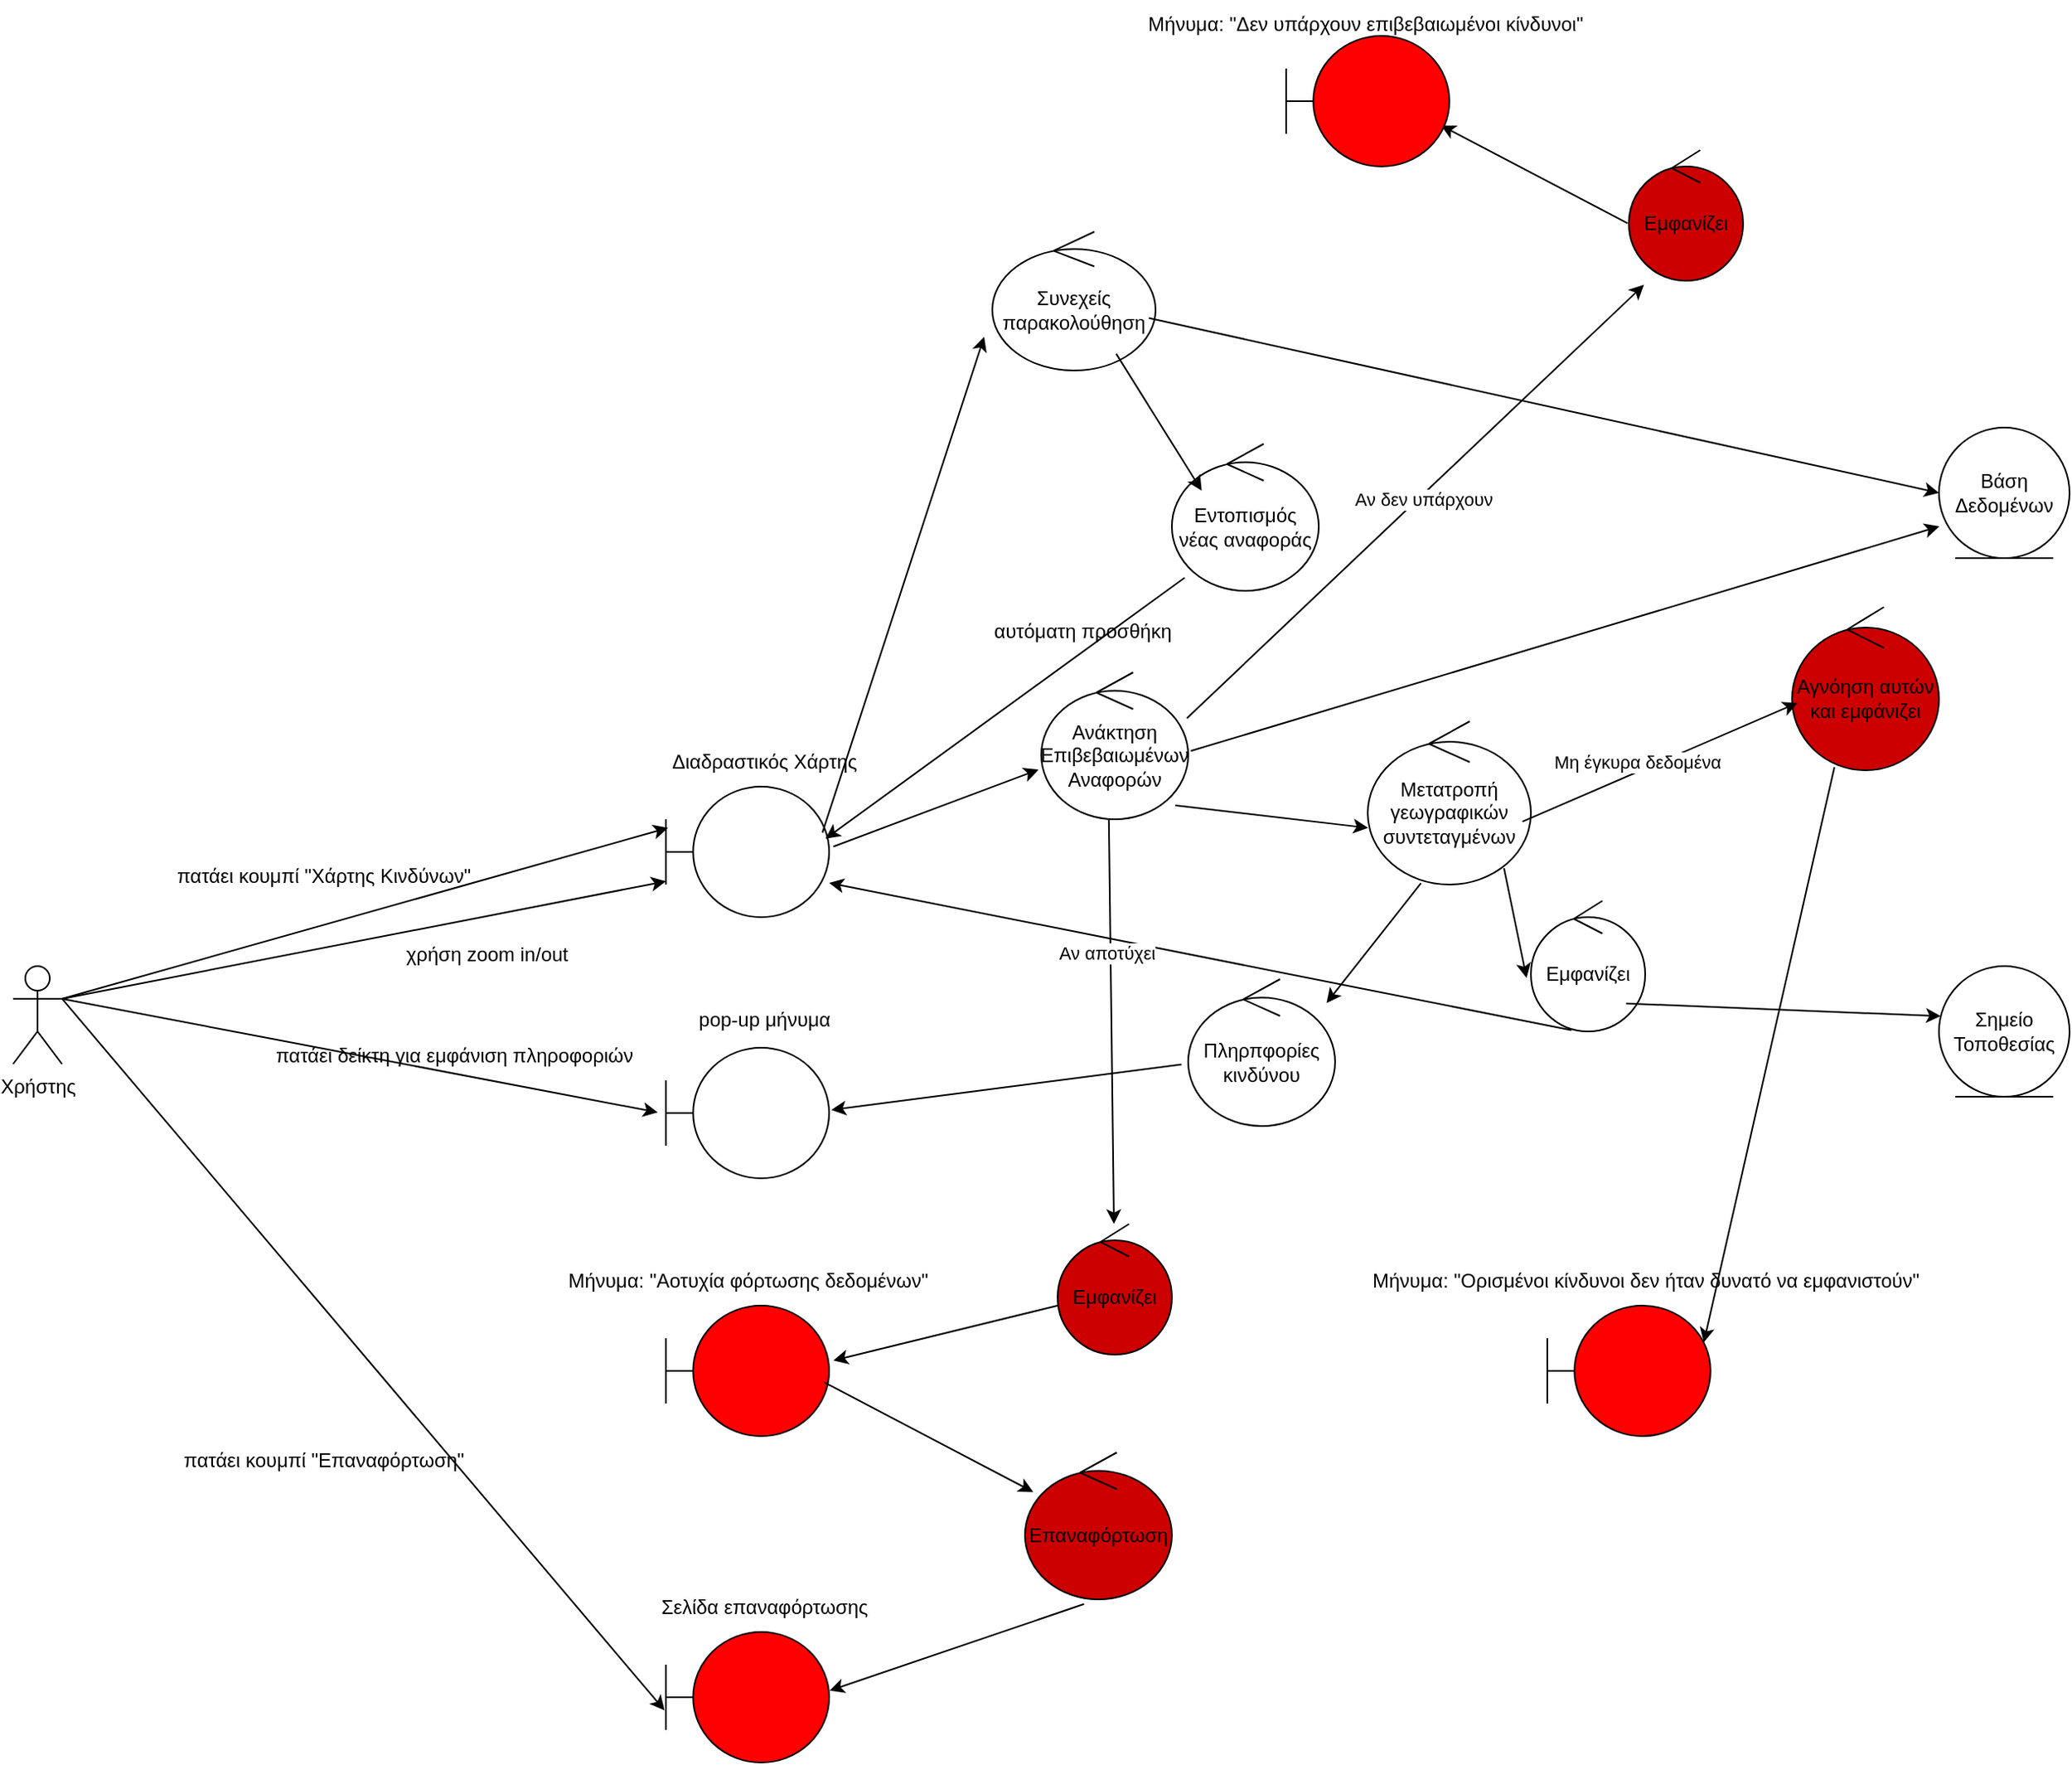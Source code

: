 <mxfile version="26.2.2">
  <diagram name="Page-1" id="KJYuwuSOr6NXWLBRFG7g">
    <mxGraphModel dx="2380" dy="1472" grid="1" gridSize="10" guides="1" tooltips="1" connect="1" arrows="1" fold="1" page="1" pageScale="1" pageWidth="850" pageHeight="1100" math="0" shadow="0">
      <root>
        <mxCell id="0" />
        <mxCell id="1" parent="0" />
        <mxCell id="WCIWtCMCYVOuUkwpbLNm-1" value="Χρήστης" style="shape=umlActor;verticalLabelPosition=bottom;verticalAlign=top;html=1;" vertex="1" parent="1">
          <mxGeometry x="290" y="1062" width="30" height="60" as="geometry" />
        </mxCell>
        <mxCell id="WCIWtCMCYVOuUkwpbLNm-2" value="" style="shape=umlBoundary;whiteSpace=wrap;html=1;" vertex="1" parent="1">
          <mxGeometry x="690" y="952" width="100" height="80" as="geometry" />
        </mxCell>
        <mxCell id="WCIWtCMCYVOuUkwpbLNm-3" value="πατάει κουμπί &quot;Χάρτης Κινδύνων&quot;" style="text;html=1;align=center;verticalAlign=middle;resizable=0;points=[];autosize=1;strokeColor=none;fillColor=none;" vertex="1" parent="1">
          <mxGeometry x="380" y="992" width="200" height="30" as="geometry" />
        </mxCell>
        <mxCell id="WCIWtCMCYVOuUkwpbLNm-4" value="" style="shape=umlBoundary;whiteSpace=wrap;html=1;" vertex="1" parent="1">
          <mxGeometry x="690" y="1112" width="100" height="80" as="geometry" />
        </mxCell>
        <mxCell id="WCIWtCMCYVOuUkwpbLNm-5" value="Διαδραστικός Χάρτης" style="text;html=1;align=center;verticalAlign=middle;resizable=0;points=[];autosize=1;strokeColor=none;fillColor=none;" vertex="1" parent="1">
          <mxGeometry x="680" y="922" width="140" height="30" as="geometry" />
        </mxCell>
        <mxCell id="WCIWtCMCYVOuUkwpbLNm-6" value="Βάση Δεδομένων" style="ellipse;shape=umlEntity;whiteSpace=wrap;html=1;" vertex="1" parent="1">
          <mxGeometry x="1470" y="732" width="80" height="80" as="geometry" />
        </mxCell>
        <mxCell id="WCIWtCMCYVOuUkwpbLNm-7" value="Ανάκτηση Επιβεβαιωμένων Αναφορών" style="ellipse;shape=umlControl;whiteSpace=wrap;html=1;" vertex="1" parent="1">
          <mxGeometry x="920" y="882" width="90" height="90" as="geometry" />
        </mxCell>
        <mxCell id="WCIWtCMCYVOuUkwpbLNm-8" value="πατάει δείκτη για εμφάνιση πληροφοριών" style="text;html=1;align=center;verticalAlign=middle;resizable=0;points=[];autosize=1;strokeColor=none;fillColor=none;" vertex="1" parent="1">
          <mxGeometry x="440" y="1102" width="240" height="30" as="geometry" />
        </mxCell>
        <mxCell id="WCIWtCMCYVOuUkwpbLNm-9" value="χρήση zoom in/out" style="text;html=1;align=center;verticalAlign=middle;resizable=0;points=[];autosize=1;strokeColor=none;fillColor=none;" vertex="1" parent="1">
          <mxGeometry x="520" y="1040" width="120" height="30" as="geometry" />
        </mxCell>
        <mxCell id="WCIWtCMCYVOuUkwpbLNm-10" value="Σημείο Τοποθεσίας" style="ellipse;shape=umlEntity;whiteSpace=wrap;html=1;" vertex="1" parent="1">
          <mxGeometry x="1470" y="1062" width="80" height="80" as="geometry" />
        </mxCell>
        <mxCell id="WCIWtCMCYVOuUkwpbLNm-11" value="" style="endArrow=classic;html=1;rounded=0;exitX=1.026;exitY=0.459;exitDx=0;exitDy=0;exitPerimeter=0;entryX=-0.019;entryY=0.662;entryDx=0;entryDy=0;entryPerimeter=0;" edge="1" parent="1" source="WCIWtCMCYVOuUkwpbLNm-2" target="WCIWtCMCYVOuUkwpbLNm-7">
          <mxGeometry width="50" height="50" relative="1" as="geometry">
            <mxPoint x="860" y="1042" as="sourcePoint" />
            <mxPoint x="910" y="992" as="targetPoint" />
          </mxGeometry>
        </mxCell>
        <mxCell id="WCIWtCMCYVOuUkwpbLNm-12" value="" style="endArrow=classic;html=1;rounded=0;exitX=1.018;exitY=0.535;exitDx=0;exitDy=0;exitPerimeter=0;entryX=0.002;entryY=0.757;entryDx=0;entryDy=0;entryPerimeter=0;" edge="1" parent="1" source="WCIWtCMCYVOuUkwpbLNm-7" target="WCIWtCMCYVOuUkwpbLNm-6">
          <mxGeometry width="50" height="50" relative="1" as="geometry">
            <mxPoint x="860" y="1042" as="sourcePoint" />
            <mxPoint x="910" y="992" as="targetPoint" />
          </mxGeometry>
        </mxCell>
        <mxCell id="WCIWtCMCYVOuUkwpbLNm-13" value="Μετατροπή γεωγραφικών συντεταγμένων" style="ellipse;shape=umlControl;whiteSpace=wrap;html=1;" vertex="1" parent="1">
          <mxGeometry x="1120" y="912" width="100" height="100" as="geometry" />
        </mxCell>
        <mxCell id="WCIWtCMCYVOuUkwpbLNm-14" value="" style="endArrow=classic;html=1;rounded=0;exitX=0.912;exitY=0.905;exitDx=0;exitDy=0;exitPerimeter=0;entryX=0.002;entryY=0.653;entryDx=0;entryDy=0;entryPerimeter=0;" edge="1" parent="1" source="WCIWtCMCYVOuUkwpbLNm-7" target="WCIWtCMCYVOuUkwpbLNm-13">
          <mxGeometry width="50" height="50" relative="1" as="geometry">
            <mxPoint x="860" y="1042" as="sourcePoint" />
            <mxPoint x="910" y="992" as="targetPoint" />
          </mxGeometry>
        </mxCell>
        <mxCell id="WCIWtCMCYVOuUkwpbLNm-15" value="" style="endArrow=classic;html=1;rounded=0;exitX=0.835;exitY=0.9;exitDx=0;exitDy=0;exitPerimeter=0;entryX=-0.038;entryY=0.591;entryDx=0;entryDy=0;entryPerimeter=0;" edge="1" parent="1" source="WCIWtCMCYVOuUkwpbLNm-13" target="WCIWtCMCYVOuUkwpbLNm-16">
          <mxGeometry width="50" height="50" relative="1" as="geometry">
            <mxPoint x="860" y="1042" as="sourcePoint" />
            <mxPoint x="1190" y="1142" as="targetPoint" />
          </mxGeometry>
        </mxCell>
        <mxCell id="WCIWtCMCYVOuUkwpbLNm-16" value="Εμφανίζει" style="ellipse;shape=umlControl;whiteSpace=wrap;html=1;" vertex="1" parent="1">
          <mxGeometry x="1220" y="1022" width="70" height="80" as="geometry" />
        </mxCell>
        <mxCell id="WCIWtCMCYVOuUkwpbLNm-17" value="" style="endArrow=classic;html=1;rounded=0;exitX=0.833;exitY=0.786;exitDx=0;exitDy=0;exitPerimeter=0;entryX=0.014;entryY=0.383;entryDx=0;entryDy=0;entryPerimeter=0;" edge="1" parent="1" source="WCIWtCMCYVOuUkwpbLNm-16" target="WCIWtCMCYVOuUkwpbLNm-10">
          <mxGeometry width="50" height="50" relative="1" as="geometry">
            <mxPoint x="970" y="1042" as="sourcePoint" />
            <mxPoint x="1020" y="992" as="targetPoint" />
          </mxGeometry>
        </mxCell>
        <mxCell id="WCIWtCMCYVOuUkwpbLNm-18" value="pop-up μήνυμα" style="text;html=1;align=center;verticalAlign=middle;resizable=0;points=[];autosize=1;strokeColor=none;fillColor=none;" vertex="1" parent="1">
          <mxGeometry x="700" y="1080" width="100" height="30" as="geometry" />
        </mxCell>
        <mxCell id="WCIWtCMCYVOuUkwpbLNm-19" value="Συνεχείς παρακολούθηση" style="ellipse;shape=umlControl;whiteSpace=wrap;html=1;" vertex="1" parent="1">
          <mxGeometry x="890" y="612" width="100" height="85" as="geometry" />
        </mxCell>
        <mxCell id="WCIWtCMCYVOuUkwpbLNm-20" value="" style="endArrow=classic;html=1;rounded=0;exitX=0.959;exitY=0.352;exitDx=0;exitDy=0;exitPerimeter=0;entryX=-0.05;entryY=0.757;entryDx=0;entryDy=0;entryPerimeter=0;" edge="1" parent="1" source="WCIWtCMCYVOuUkwpbLNm-2" target="WCIWtCMCYVOuUkwpbLNm-19">
          <mxGeometry width="50" height="50" relative="1" as="geometry">
            <mxPoint x="880" y="1042" as="sourcePoint" />
            <mxPoint x="930" y="992" as="targetPoint" />
          </mxGeometry>
        </mxCell>
        <mxCell id="WCIWtCMCYVOuUkwpbLNm-21" value="" style="endArrow=classic;html=1;rounded=0;exitX=0.959;exitY=0.622;exitDx=0;exitDy=0;exitPerimeter=0;entryX=0;entryY=0.5;entryDx=0;entryDy=0;" edge="1" parent="1" source="WCIWtCMCYVOuUkwpbLNm-19" target="WCIWtCMCYVOuUkwpbLNm-6">
          <mxGeometry width="50" height="50" relative="1" as="geometry">
            <mxPoint x="880" y="1042" as="sourcePoint" />
            <mxPoint x="930" y="992" as="targetPoint" />
          </mxGeometry>
        </mxCell>
        <mxCell id="WCIWtCMCYVOuUkwpbLNm-22" value="Εντοπισμός νέας αναφοράς" style="ellipse;shape=umlControl;whiteSpace=wrap;html=1;" vertex="1" parent="1">
          <mxGeometry x="1000" y="742" width="90" height="90" as="geometry" />
        </mxCell>
        <mxCell id="WCIWtCMCYVOuUkwpbLNm-23" value="" style="endArrow=classic;html=1;rounded=0;exitX=0.759;exitY=0.88;exitDx=0;exitDy=0;exitPerimeter=0;entryX=0.203;entryY=0.318;entryDx=0;entryDy=0;entryPerimeter=0;" edge="1" parent="1" source="WCIWtCMCYVOuUkwpbLNm-19" target="WCIWtCMCYVOuUkwpbLNm-22">
          <mxGeometry width="50" height="50" relative="1" as="geometry">
            <mxPoint x="880" y="1042" as="sourcePoint" />
            <mxPoint x="930" y="992" as="targetPoint" />
          </mxGeometry>
        </mxCell>
        <mxCell id="WCIWtCMCYVOuUkwpbLNm-24" value="" style="endArrow=classic;html=1;rounded=0;exitX=0.087;exitY=0.911;exitDx=0;exitDy=0;exitPerimeter=0;entryX=0.978;entryY=0.399;entryDx=0;entryDy=0;entryPerimeter=0;" edge="1" parent="1" source="WCIWtCMCYVOuUkwpbLNm-22" target="WCIWtCMCYVOuUkwpbLNm-2">
          <mxGeometry width="50" height="50" relative="1" as="geometry">
            <mxPoint x="880" y="1042" as="sourcePoint" />
            <mxPoint x="930" y="992" as="targetPoint" />
          </mxGeometry>
        </mxCell>
        <mxCell id="WCIWtCMCYVOuUkwpbLNm-25" value="αυτόματη προσθήκη" style="text;html=1;align=center;verticalAlign=middle;resizable=0;points=[];autosize=1;strokeColor=none;fillColor=none;" vertex="1" parent="1">
          <mxGeometry x="880" y="842" width="130" height="30" as="geometry" />
        </mxCell>
        <mxCell id="WCIWtCMCYVOuUkwpbLNm-26" value="" style="endArrow=classic;html=1;rounded=0;exitX=1;exitY=0.333;exitDx=0;exitDy=0;exitPerimeter=0;entryX=0.013;entryY=0.316;entryDx=0;entryDy=0;entryPerimeter=0;" edge="1" parent="1" source="WCIWtCMCYVOuUkwpbLNm-1" target="WCIWtCMCYVOuUkwpbLNm-2">
          <mxGeometry width="50" height="50" relative="1" as="geometry">
            <mxPoint x="730" y="1042" as="sourcePoint" />
            <mxPoint x="780" y="992" as="targetPoint" />
          </mxGeometry>
        </mxCell>
        <mxCell id="WCIWtCMCYVOuUkwpbLNm-27" value="" style="endArrow=classic;html=1;rounded=0;exitX=1;exitY=0.333;exitDx=0;exitDy=0;exitPerimeter=0;entryX=-0.05;entryY=0.495;entryDx=0;entryDy=0;entryPerimeter=0;" edge="1" parent="1" source="WCIWtCMCYVOuUkwpbLNm-1" target="WCIWtCMCYVOuUkwpbLNm-4">
          <mxGeometry width="50" height="50" relative="1" as="geometry">
            <mxPoint x="730" y="1042" as="sourcePoint" />
            <mxPoint x="780" y="992" as="targetPoint" />
          </mxGeometry>
        </mxCell>
        <mxCell id="WCIWtCMCYVOuUkwpbLNm-28" value="" style="endArrow=classic;html=1;rounded=0;exitX=1;exitY=0.333;exitDx=0;exitDy=0;exitPerimeter=0;entryX=0;entryY=0.725;entryDx=0;entryDy=0;entryPerimeter=0;" edge="1" parent="1" source="WCIWtCMCYVOuUkwpbLNm-1" target="WCIWtCMCYVOuUkwpbLNm-2">
          <mxGeometry width="50" height="50" relative="1" as="geometry">
            <mxPoint x="730" y="1042" as="sourcePoint" />
            <mxPoint x="697.3" y="1307.76" as="targetPoint" />
          </mxGeometry>
        </mxCell>
        <mxCell id="WCIWtCMCYVOuUkwpbLNm-29" value="Πληρπφορίες κινδύνου" style="ellipse;shape=umlControl;whiteSpace=wrap;html=1;" vertex="1" parent="1">
          <mxGeometry x="1010" y="1070" width="90" height="90" as="geometry" />
        </mxCell>
        <mxCell id="WCIWtCMCYVOuUkwpbLNm-30" value="" style="endArrow=classic;html=1;rounded=0;exitX=0.326;exitY=0.992;exitDx=0;exitDy=0;exitPerimeter=0;entryX=0.942;entryY=0.162;entryDx=0;entryDy=0;entryPerimeter=0;" edge="1" parent="1" source="WCIWtCMCYVOuUkwpbLNm-13" target="WCIWtCMCYVOuUkwpbLNm-29">
          <mxGeometry width="50" height="50" relative="1" as="geometry">
            <mxPoint x="900" y="1002" as="sourcePoint" />
            <mxPoint x="950" y="952" as="targetPoint" />
          </mxGeometry>
        </mxCell>
        <mxCell id="WCIWtCMCYVOuUkwpbLNm-31" value="" style="endArrow=classic;html=1;rounded=0;exitX=-0.046;exitY=0.581;exitDx=0;exitDy=0;exitPerimeter=0;entryX=1.014;entryY=0.476;entryDx=0;entryDy=0;entryPerimeter=0;" edge="1" parent="1" source="WCIWtCMCYVOuUkwpbLNm-29" target="WCIWtCMCYVOuUkwpbLNm-4">
          <mxGeometry width="50" height="50" relative="1" as="geometry">
            <mxPoint x="900" y="1002" as="sourcePoint" />
            <mxPoint x="950" y="952" as="targetPoint" />
          </mxGeometry>
        </mxCell>
        <mxCell id="WCIWtCMCYVOuUkwpbLNm-32" value="" style="endArrow=classic;html=1;rounded=0;exitX=0.354;exitY=0.99;exitDx=0;exitDy=0;exitPerimeter=0;entryX=1;entryY=0.737;entryDx=0;entryDy=0;entryPerimeter=0;" edge="1" parent="1" source="WCIWtCMCYVOuUkwpbLNm-16" target="WCIWtCMCYVOuUkwpbLNm-2">
          <mxGeometry width="50" height="50" relative="1" as="geometry">
            <mxPoint x="900" y="1002" as="sourcePoint" />
            <mxPoint x="801.4" y="1319.04" as="targetPoint" />
          </mxGeometry>
        </mxCell>
        <mxCell id="WCIWtCMCYVOuUkwpbLNm-33" value="" style="endArrow=classic;html=1;rounded=0;exitX=0.46;exitY=1.004;exitDx=0;exitDy=0;exitPerimeter=0;" edge="1" parent="1" source="WCIWtCMCYVOuUkwpbLNm-7" target="WCIWtCMCYVOuUkwpbLNm-35">
          <mxGeometry width="50" height="50" relative="1" as="geometry">
            <mxPoint x="890" y="1072" as="sourcePoint" />
            <mxPoint x="960" y="1322" as="targetPoint" />
          </mxGeometry>
        </mxCell>
        <mxCell id="WCIWtCMCYVOuUkwpbLNm-34" value="Αν αποτύχει" style="edgeLabel;html=1;align=center;verticalAlign=middle;resizable=0;points=[];" vertex="1" connectable="0" parent="WCIWtCMCYVOuUkwpbLNm-33">
          <mxGeometry x="-0.608" y="5" relative="1" as="geometry">
            <mxPoint x="-7" y="33" as="offset" />
          </mxGeometry>
        </mxCell>
        <mxCell id="WCIWtCMCYVOuUkwpbLNm-35" value="Εμφανίζει" style="ellipse;shape=umlControl;whiteSpace=wrap;html=1;fillColor=#CC0000;" vertex="1" parent="1">
          <mxGeometry x="930" y="1220" width="70" height="80" as="geometry" />
        </mxCell>
        <mxCell id="WCIWtCMCYVOuUkwpbLNm-36" value="" style="shape=umlBoundary;whiteSpace=wrap;html=1;fillColor=#FF0000;" vertex="1" parent="1">
          <mxGeometry x="690" y="1270" width="100" height="80" as="geometry" />
        </mxCell>
        <mxCell id="WCIWtCMCYVOuUkwpbLNm-37" value="" style="endArrow=classic;html=1;rounded=0;exitX=0;exitY=0.625;exitDx=0;exitDy=0;exitPerimeter=0;entryX=1.026;entryY=0.421;entryDx=0;entryDy=0;entryPerimeter=0;" edge="1" parent="1" source="WCIWtCMCYVOuUkwpbLNm-35" target="WCIWtCMCYVOuUkwpbLNm-36">
          <mxGeometry width="50" height="50" relative="1" as="geometry">
            <mxPoint x="900" y="1342" as="sourcePoint" />
            <mxPoint x="950" y="1292" as="targetPoint" />
          </mxGeometry>
        </mxCell>
        <mxCell id="WCIWtCMCYVOuUkwpbLNm-38" value="Μήνυμα: &quot;Αοτυχία φόρτωσης δεδομένων&quot;" style="text;html=1;align=center;verticalAlign=middle;resizable=0;points=[];autosize=1;strokeColor=none;fillColor=none;" vertex="1" parent="1">
          <mxGeometry x="620" y="1240" width="240" height="30" as="geometry" />
        </mxCell>
        <mxCell id="WCIWtCMCYVOuUkwpbLNm-39" value="" style="endArrow=classic;html=1;rounded=0;exitX=0.97;exitY=0.588;exitDx=0;exitDy=0;exitPerimeter=0;" edge="1" parent="1" source="WCIWtCMCYVOuUkwpbLNm-36" target="WCIWtCMCYVOuUkwpbLNm-40">
          <mxGeometry width="50" height="50" relative="1" as="geometry">
            <mxPoint x="900" y="1342" as="sourcePoint" />
            <mxPoint x="940" y="1542" as="targetPoint" />
          </mxGeometry>
        </mxCell>
        <mxCell id="WCIWtCMCYVOuUkwpbLNm-40" value="Επαναφόρτωση" style="ellipse;shape=umlControl;whiteSpace=wrap;html=1;fillColor=#CC0000;" vertex="1" parent="1">
          <mxGeometry x="910" y="1360" width="90" height="90" as="geometry" />
        </mxCell>
        <mxCell id="WCIWtCMCYVOuUkwpbLNm-41" value="" style="shape=umlBoundary;whiteSpace=wrap;html=1;fillColor=#FF0000;" vertex="1" parent="1">
          <mxGeometry x="690" y="1470" width="100" height="80" as="geometry" />
        </mxCell>
        <mxCell id="WCIWtCMCYVOuUkwpbLNm-42" value="" style="endArrow=classic;html=1;rounded=0;exitX=0.402;exitY=1.032;exitDx=0;exitDy=0;exitPerimeter=0;entryX=1.003;entryY=0.449;entryDx=0;entryDy=0;entryPerimeter=0;" edge="1" parent="1" source="WCIWtCMCYVOuUkwpbLNm-40" target="WCIWtCMCYVOuUkwpbLNm-41">
          <mxGeometry width="50" height="50" relative="1" as="geometry">
            <mxPoint x="900" y="1502" as="sourcePoint" />
            <mxPoint x="950" y="1452" as="targetPoint" />
          </mxGeometry>
        </mxCell>
        <mxCell id="WCIWtCMCYVOuUkwpbLNm-43" value="" style="endArrow=classic;html=1;rounded=0;exitX=1;exitY=0.333;exitDx=0;exitDy=0;exitPerimeter=0;entryX=-0.008;entryY=0.601;entryDx=0;entryDy=0;entryPerimeter=0;" edge="1" parent="1" source="WCIWtCMCYVOuUkwpbLNm-1" target="WCIWtCMCYVOuUkwpbLNm-41">
          <mxGeometry width="50" height="50" relative="1" as="geometry">
            <mxPoint x="900" y="1502" as="sourcePoint" />
            <mxPoint x="950" y="1452" as="targetPoint" />
          </mxGeometry>
        </mxCell>
        <mxCell id="WCIWtCMCYVOuUkwpbLNm-44" value="πατάει κουμπί &quot;Επαναφόρτωση&quot;" style="text;html=1;align=center;verticalAlign=middle;resizable=0;points=[];autosize=1;strokeColor=none;fillColor=none;" vertex="1" parent="1">
          <mxGeometry x="380" y="1350" width="200" height="30" as="geometry" />
        </mxCell>
        <mxCell id="WCIWtCMCYVOuUkwpbLNm-45" value="Σελίδα επαναφόρτωσης" style="text;html=1;align=center;verticalAlign=middle;resizable=0;points=[];autosize=1;strokeColor=none;fillColor=none;" vertex="1" parent="1">
          <mxGeometry x="675" y="1440" width="150" height="30" as="geometry" />
        </mxCell>
        <mxCell id="WCIWtCMCYVOuUkwpbLNm-46" value="" style="endArrow=classic;html=1;rounded=0;exitX=0.991;exitY=0.312;exitDx=0;exitDy=0;exitPerimeter=0;entryX=0.132;entryY=1.032;entryDx=0;entryDy=0;entryPerimeter=0;" edge="1" parent="1" source="WCIWtCMCYVOuUkwpbLNm-7" target="WCIWtCMCYVOuUkwpbLNm-48">
          <mxGeometry width="50" height="50" relative="1" as="geometry">
            <mxPoint x="900" y="1002" as="sourcePoint" />
            <mxPoint x="1290" y="632" as="targetPoint" />
          </mxGeometry>
        </mxCell>
        <mxCell id="WCIWtCMCYVOuUkwpbLNm-47" value="Αν δεν υπάρχουν" style="edgeLabel;html=1;align=center;verticalAlign=middle;resizable=0;points=[];" vertex="1" connectable="0" parent="WCIWtCMCYVOuUkwpbLNm-46">
          <mxGeometry x="0.025" y="-1" relative="1" as="geometry">
            <mxPoint y="1" as="offset" />
          </mxGeometry>
        </mxCell>
        <mxCell id="WCIWtCMCYVOuUkwpbLNm-48" value="Εμφανίζει" style="ellipse;shape=umlControl;whiteSpace=wrap;html=1;fillColor=#CC0000;" vertex="1" parent="1">
          <mxGeometry x="1280" y="562" width="70" height="80" as="geometry" />
        </mxCell>
        <mxCell id="WCIWtCMCYVOuUkwpbLNm-49" value="" style="endArrow=classic;html=1;rounded=0;exitX=-0.011;exitY=0.56;exitDx=0;exitDy=0;exitPerimeter=0;entryX=0.948;entryY=0.685;entryDx=0;entryDy=0;entryPerimeter=0;" edge="1" parent="1" source="WCIWtCMCYVOuUkwpbLNm-48" target="WCIWtCMCYVOuUkwpbLNm-50">
          <mxGeometry width="50" height="50" relative="1" as="geometry">
            <mxPoint x="900" y="842" as="sourcePoint" />
            <mxPoint x="1180" y="570.361" as="targetPoint" />
          </mxGeometry>
        </mxCell>
        <mxCell id="WCIWtCMCYVOuUkwpbLNm-50" value="" style="shape=umlBoundary;whiteSpace=wrap;html=1;fillColor=#FF0000;" vertex="1" parent="1">
          <mxGeometry x="1070" y="492" width="100" height="80" as="geometry" />
        </mxCell>
        <mxCell id="WCIWtCMCYVOuUkwpbLNm-51" value="Μήνυμα: &quot;Δεν υπάρχουν επιβεβαιωμένοι κίνδυνοι&quot;&amp;nbsp;" style="text;html=1;align=center;verticalAlign=middle;resizable=0;points=[];autosize=1;strokeColor=none;fillColor=none;" vertex="1" parent="1">
          <mxGeometry x="975" y="470" width="290" height="30" as="geometry" />
        </mxCell>
        <mxCell id="WCIWtCMCYVOuUkwpbLNm-52" value="Αγνόηση αυτών και εμφάνιζει" style="ellipse;shape=umlControl;whiteSpace=wrap;html=1;fillColor=#CC0000;" vertex="1" parent="1">
          <mxGeometry x="1380" y="842" width="90" height="100" as="geometry" />
        </mxCell>
        <mxCell id="WCIWtCMCYVOuUkwpbLNm-53" value="" style="endArrow=classic;html=1;rounded=0;exitX=0.948;exitY=0.614;exitDx=0;exitDy=0;exitPerimeter=0;entryX=0.037;entryY=0.587;entryDx=0;entryDy=0;entryPerimeter=0;" edge="1" parent="1" source="WCIWtCMCYVOuUkwpbLNm-13" target="WCIWtCMCYVOuUkwpbLNm-52">
          <mxGeometry width="50" height="50" relative="1" as="geometry">
            <mxPoint x="850" y="1102" as="sourcePoint" />
            <mxPoint x="900" y="1052" as="targetPoint" />
          </mxGeometry>
        </mxCell>
        <mxCell id="WCIWtCMCYVOuUkwpbLNm-54" value="Μη έγκυρα δεδομένα" style="edgeLabel;html=1;align=center;verticalAlign=middle;resizable=0;points=[];" vertex="1" connectable="0" parent="WCIWtCMCYVOuUkwpbLNm-53">
          <mxGeometry x="-0.147" y="6" relative="1" as="geometry">
            <mxPoint as="offset" />
          </mxGeometry>
        </mxCell>
        <mxCell id="WCIWtCMCYVOuUkwpbLNm-55" value="" style="shape=umlBoundary;whiteSpace=wrap;html=1;fillColor=#FF0000;" vertex="1" parent="1">
          <mxGeometry x="1230" y="1270" width="100" height="80" as="geometry" />
        </mxCell>
        <mxCell id="WCIWtCMCYVOuUkwpbLNm-56" value="" style="endArrow=classic;html=1;rounded=0;exitX=0.288;exitY=0.981;exitDx=0;exitDy=0;exitPerimeter=0;entryX=0.959;entryY=0.282;entryDx=0;entryDy=0;entryPerimeter=0;" edge="1" parent="1" source="WCIWtCMCYVOuUkwpbLNm-52" target="WCIWtCMCYVOuUkwpbLNm-55">
          <mxGeometry width="50" height="50" relative="1" as="geometry">
            <mxPoint x="1150" y="1112" as="sourcePoint" />
            <mxPoint x="1200" y="1062" as="targetPoint" />
          </mxGeometry>
        </mxCell>
        <mxCell id="WCIWtCMCYVOuUkwpbLNm-57" value="Μήνυμα: &quot;Ορισμένοι κίνδυνοι δεν ήταν δυνατό να εμφανιστούν&quot;" style="text;html=1;align=center;verticalAlign=middle;resizable=0;points=[];autosize=1;strokeColor=none;fillColor=none;" vertex="1" parent="1">
          <mxGeometry x="1110" y="1240" width="360" height="30" as="geometry" />
        </mxCell>
      </root>
    </mxGraphModel>
  </diagram>
</mxfile>
